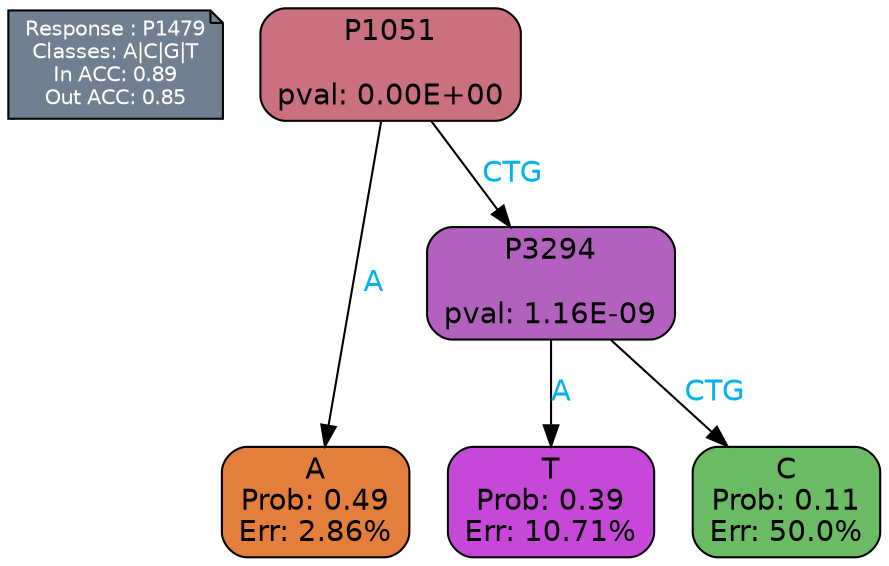 digraph Tree {
node [shape=box, style="filled, rounded", color="black", fontname=helvetica] ;
graph [ranksep=equally, splines=polylines, bgcolor=transparent, dpi=600] ;
edge [fontname=helvetica] ;
LEGEND [label="Response : P1479
Classes: A|C|G|T
In ACC: 0.89
Out ACC: 0.85
",shape=note,align=left,style=filled,fillcolor="slategray",fontcolor="white",fontsize=10];1 [label="P1051

pval: 0.00E+00", fillcolor="#cb707f"] ;
2 [label="A
Prob: 0.49
Err: 2.86%", fillcolor="#e47e3d"] ;
3 [label="P3294

pval: 1.16E-09", fillcolor="#b261be"] ;
4 [label="T
Prob: 0.39
Err: 10.71%", fillcolor="#c748d8"] ;
5 [label="C
Prob: 0.11
Err: 50.0%", fillcolor="#6bba64"] ;
1 -> 2 [label="A",fontcolor=deepskyblue2] ;
1 -> 3 [label="CTG",fontcolor=deepskyblue2] ;
3 -> 4 [label="A",fontcolor=deepskyblue2] ;
3 -> 5 [label="CTG",fontcolor=deepskyblue2] ;
{rank = same; 2;4;5;}{rank = same; LEGEND;1;}}